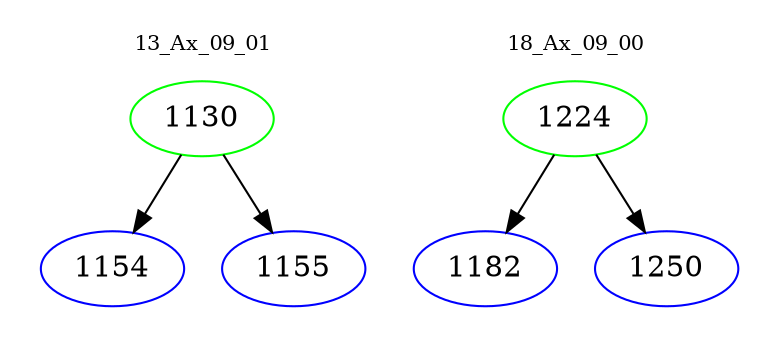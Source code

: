 digraph{
subgraph cluster_0 {
color = white
label = "13_Ax_09_01";
fontsize=10;
T0_1130 [label="1130", color="green"]
T0_1130 -> T0_1154 [color="black"]
T0_1154 [label="1154", color="blue"]
T0_1130 -> T0_1155 [color="black"]
T0_1155 [label="1155", color="blue"]
}
subgraph cluster_1 {
color = white
label = "18_Ax_09_00";
fontsize=10;
T1_1224 [label="1224", color="green"]
T1_1224 -> T1_1182 [color="black"]
T1_1182 [label="1182", color="blue"]
T1_1224 -> T1_1250 [color="black"]
T1_1250 [label="1250", color="blue"]
}
}

